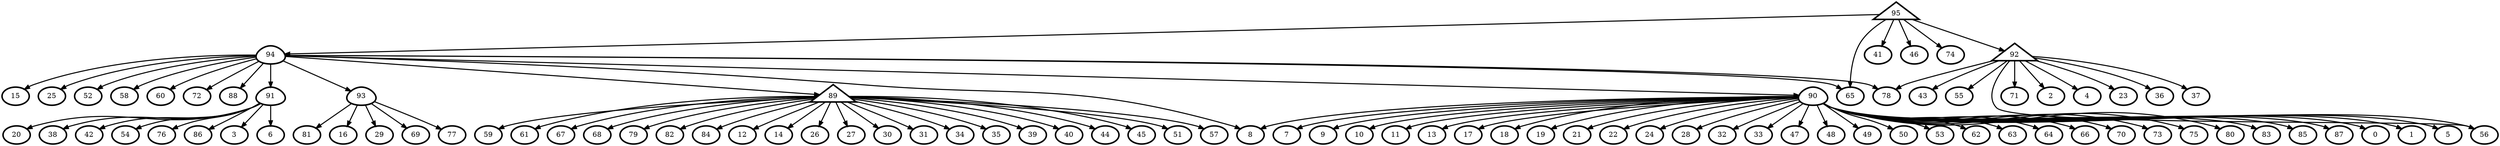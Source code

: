 digraph G {
    0 [penwidth=3,label="0"]
    1 [penwidth=3,label="1"]
    2 [penwidth=3,label="2"]
    3 [penwidth=3,label="3"]
    4 [penwidth=3,label="4"]
    5 [penwidth=3,label="5"]
    6 [penwidth=3,label="6"]
    7 [penwidth=3,label="7"]
    8 [penwidth=3,label="8"]
    9 [penwidth=3,label="9"]
    10 [penwidth=3,label="10"]
    11 [penwidth=3,label="11"]
    12 [penwidth=3,label="12"]
    13 [penwidth=3,label="13"]
    14 [penwidth=3,label="14"]
    15 [penwidth=3,label="15"]
    16 [penwidth=3,label="16"]
    17 [penwidth=3,label="17"]
    18 [penwidth=3,label="18"]
    19 [penwidth=3,label="19"]
    20 [penwidth=3,label="20"]
    21 [penwidth=3,label="21"]
    22 [penwidth=3,label="22"]
    23 [penwidth=3,label="23"]
    24 [penwidth=3,label="24"]
    25 [penwidth=3,label="25"]
    26 [penwidth=3,label="26"]
    27 [penwidth=3,label="27"]
    28 [penwidth=3,label="28"]
    29 [penwidth=3,label="29"]
    30 [penwidth=3,label="30"]
    31 [penwidth=3,label="31"]
    32 [penwidth=3,label="32"]
    33 [penwidth=3,label="33"]
    34 [penwidth=3,label="34"]
    35 [penwidth=3,label="35"]
    36 [penwidth=3,label="36"]
    37 [penwidth=3,label="37"]
    38 [penwidth=3,label="38"]
    39 [penwidth=3,label="39"]
    40 [penwidth=3,label="40"]
    41 [penwidth=3,label="41"]
    42 [penwidth=3,label="42"]
    43 [penwidth=3,label="43"]
    44 [penwidth=3,label="44"]
    45 [penwidth=3,label="45"]
    46 [penwidth=3,label="46"]
    47 [penwidth=3,label="47"]
    48 [penwidth=3,label="48"]
    49 [penwidth=3,label="49"]
    50 [penwidth=3,label="50"]
    51 [penwidth=3,label="51"]
    52 [penwidth=3,label="52"]
    53 [penwidth=3,label="53"]
    54 [penwidth=3,label="54"]
    55 [penwidth=3,label="55"]
    56 [penwidth=3,label="56"]
    57 [penwidth=3,label="57"]
    58 [penwidth=3,label="58"]
    59 [penwidth=3,label="59"]
    60 [penwidth=3,label="60"]
    61 [penwidth=3,label="61"]
    62 [penwidth=3,label="62"]
    63 [penwidth=3,label="63"]
    64 [penwidth=3,label="64"]
    65 [penwidth=3,label="65"]
    66 [penwidth=3,label="66"]
    67 [penwidth=3,label="67"]
    68 [penwidth=3,label="68"]
    69 [penwidth=3,label="69"]
    70 [penwidth=3,label="70"]
    71 [penwidth=3,label="71"]
    72 [penwidth=3,label="72"]
    73 [penwidth=3,label="73"]
    74 [penwidth=3,label="74"]
    75 [penwidth=3,label="75"]
    76 [penwidth=3,label="76"]
    77 [penwidth=3,label="77"]
    78 [penwidth=3,label="78"]
    79 [penwidth=3,label="79"]
    80 [penwidth=3,label="80"]
    81 [penwidth=3,label="81"]
    82 [penwidth=3,label="82"]
    83 [penwidth=3,label="83"]
    84 [penwidth=3,label="84"]
    85 [penwidth=3,label="85"]
    86 [penwidth=3,label="86"]
    87 [penwidth=3,label="87"]
    88 [penwidth=3,label="88"]
    89 [penwidth=3,label="90",shape = "egg"]
    90 [penwidth=3,label="91",shape = "egg"]
    91 [penwidth=3,label="93",shape = "egg"]
    92 [penwidth=3,label="94",shape = "egg"]
    93 [penwidth=3,label="89",shape = "triangle"]
    94 [penwidth=3,label="92",shape = "triangle"]
    95 [penwidth=3,label="95",shape = "triangle"]

    93 -> 67 [penwidth=2]
    93 -> 82 [penwidth=2]
    93 -> 26 [penwidth=2]
    93 -> 44 [penwidth=2]
    93 -> 79 [penwidth=2]
    93 -> 12 [penwidth=2]
    93 -> 68 [penwidth=2]
    93 -> 34 [penwidth=2]
    93 -> 30 [penwidth=2]
    93 -> 57 [penwidth=2]
    93 -> 40 [penwidth=2]
    93 -> 39 [penwidth=2]
    93 -> 45 [penwidth=2]
    93 -> 14 [penwidth=2]
    93 -> 51 [penwidth=2]
    93 -> 35 [penwidth=2]
    93 -> 27 [penwidth=2]
    93 -> 61 [penwidth=2]
    93 -> 31 [penwidth=2]
    93 -> 59 [penwidth=2]
    93 -> 84 [penwidth=2]
    89 -> 9 [penwidth=2]
    89 -> 13 [penwidth=2]
    89 -> 1 [penwidth=2]
    89 -> 64 [penwidth=2]
    89 -> 11 [penwidth=2]
    89 -> 49 [penwidth=2]
    89 -> 63 [penwidth=2]
    89 -> 75 [penwidth=2]
    89 -> 19 [penwidth=2]
    89 -> 18 [penwidth=2]
    89 -> 66 [penwidth=2]
    89 -> 0 [penwidth=2]
    89 -> 21 [penwidth=2]
    89 -> 32 [penwidth=2]
    89 -> 73 [penwidth=2]
    89 -> 28 [penwidth=2]
    89 -> 87 [penwidth=2]
    89 -> 5 [penwidth=2]
    89 -> 62 [penwidth=2]
    89 -> 70 [penwidth=2]
    89 -> 33 [penwidth=2]
    89 -> 8 [penwidth=2]
    89 -> 85 [penwidth=2]
    89 -> 83 [penwidth=2]
    89 -> 22 [penwidth=2]
    89 -> 7 [penwidth=2]
    89 -> 50 [penwidth=2]
    89 -> 80 [penwidth=2]
    89 -> 47 [penwidth=2]
    89 -> 56 [penwidth=2]
    89 -> 53 [penwidth=2]
    89 -> 48 [penwidth=2]
    89 -> 17 [penwidth=2]
    89 -> 10 [penwidth=2]
    89 -> 24 [penwidth=2]
    90 -> 3 [penwidth=2]
    90 -> 86 [penwidth=2]
    90 -> 6 [penwidth=2]
    90 -> 76 [penwidth=2]
    90 -> 20 [penwidth=2]
    90 -> 42 [penwidth=2]
    90 -> 38 [penwidth=2]
    90 -> 54 [penwidth=2]
    94 -> 56 [penwidth=2]
    94 -> 4 [penwidth=2]
    94 -> 23 [penwidth=2]
    94 -> 37 [penwidth=2]
    94 -> 71 [penwidth=2]
    94 -> 78 [penwidth=2]
    94 -> 43 [penwidth=2]
    94 -> 2 [penwidth=2]
    94 -> 55 [penwidth=2]
    94 -> 36 [penwidth=2]
    91 -> 16 [penwidth=2]
    91 -> 81 [penwidth=2]
    91 -> 29 [penwidth=2]
    91 -> 69 [penwidth=2]
    91 -> 77 [penwidth=2]
    92 -> 25 [penwidth=2]
    92 -> 15 [penwidth=2]
    92 -> 78 [penwidth=2]
    92 -> 88 [penwidth=2]
    92 -> 93 [penwidth=2]
    92 -> 91 [penwidth=2]
    92 -> 72 [penwidth=2]
    92 -> 89 [penwidth=2]
    92 -> 52 [penwidth=2]
    92 -> 65 [penwidth=2]
    92 -> 60 [penwidth=2]
    92 -> 58 [penwidth=2]
    92 -> 8 [penwidth=2]
    92 -> 90 [penwidth=2]
    95 -> 41 [penwidth=2]
    95 -> 65 [penwidth=2]
    95 -> 46 [penwidth=2]
    95 -> 92 [penwidth=2]
    95 -> 74 [penwidth=2]
    95 -> 94 [penwidth=2]
}